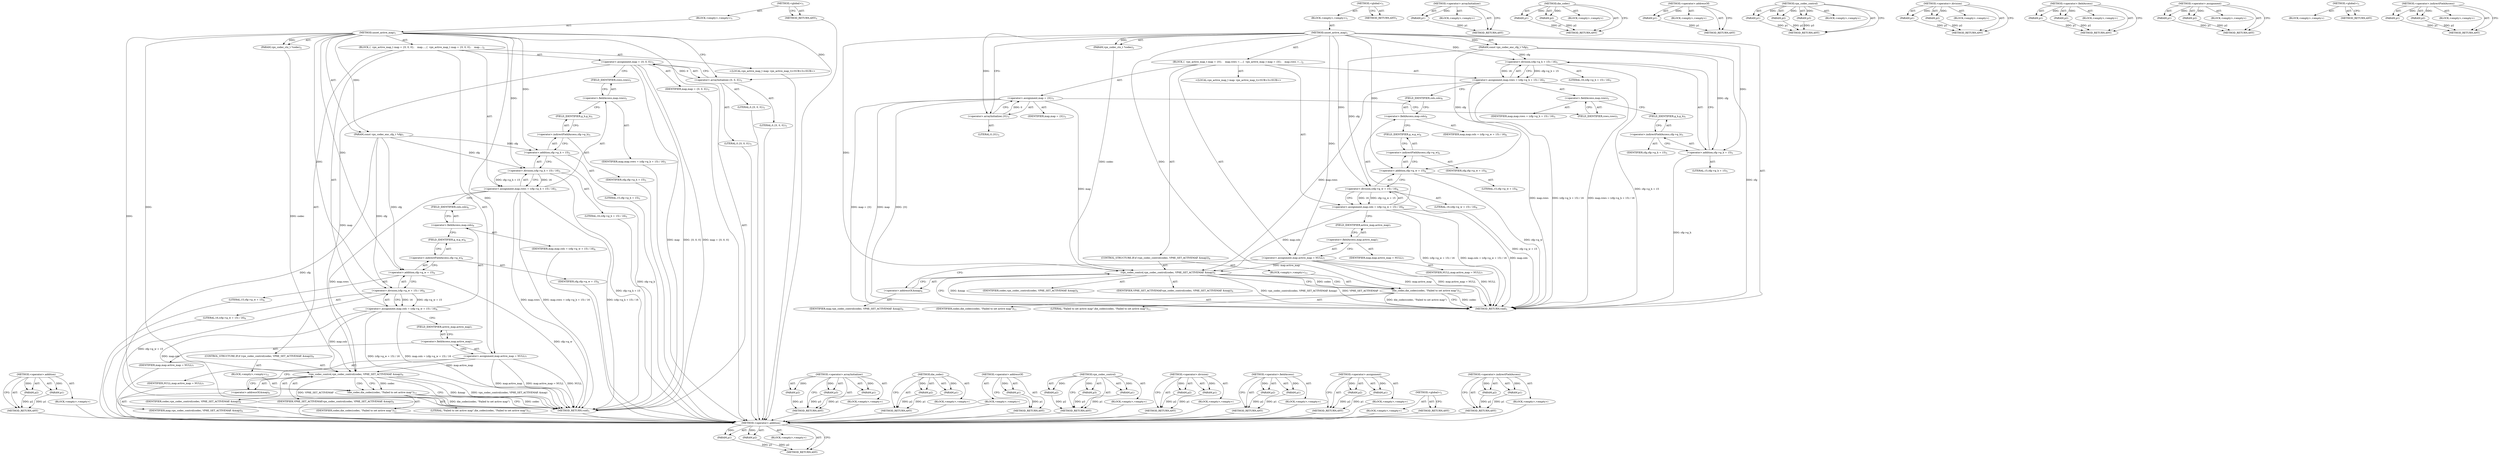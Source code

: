 digraph "&lt;operator&gt;.indirectFieldAccess" {
vulnerable_98 [label=<(METHOD,&lt;operator&gt;.addition)>];
vulnerable_99 [label=<(PARAM,p1)>];
vulnerable_100 [label=<(PARAM,p2)>];
vulnerable_101 [label=<(BLOCK,&lt;empty&gt;,&lt;empty&gt;)>];
vulnerable_102 [label=<(METHOD_RETURN,ANY)>];
vulnerable_6 [label=<(METHOD,&lt;global&gt;)<SUB>1</SUB>>];
vulnerable_7 [label=<(BLOCK,&lt;empty&gt;,&lt;empty&gt;)<SUB>1</SUB>>];
vulnerable_8 [label=<(METHOD,unset_active_map)<SUB>1</SUB>>];
vulnerable_9 [label=<(PARAM,const vpx_codec_enc_cfg_t *cfg)<SUB>1</SUB>>];
vulnerable_10 [label=<(PARAM,vpx_codec_ctx_t *codec)<SUB>2</SUB>>];
vulnerable_11 [label=<(BLOCK,{
  vpx_active_map_t map = {0};
 
   map.rows =...,{
  vpx_active_map_t map = {0};
 
   map.rows =...)<SUB>2</SUB>>];
vulnerable_12 [label="<(LOCAL,vpx_active_map_t map: vpx_active_map_t)<SUB>3</SUB>>"];
vulnerable_13 [label=<(&lt;operator&gt;.assignment,map = {0})<SUB>3</SUB>>];
vulnerable_14 [label=<(IDENTIFIER,map,map = {0})<SUB>3</SUB>>];
vulnerable_15 [label=<(&lt;operator&gt;.arrayInitializer,{0})<SUB>3</SUB>>];
vulnerable_16 [label=<(LITERAL,0,{0})<SUB>3</SUB>>];
vulnerable_17 [label=<(&lt;operator&gt;.assignment,map.rows = (cfg-&gt;g_h + 15) / 16)<SUB>5</SUB>>];
vulnerable_18 [label=<(&lt;operator&gt;.fieldAccess,map.rows)<SUB>5</SUB>>];
vulnerable_19 [label=<(IDENTIFIER,map,map.rows = (cfg-&gt;g_h + 15) / 16)<SUB>5</SUB>>];
vulnerable_20 [label=<(FIELD_IDENTIFIER,rows,rows)<SUB>5</SUB>>];
vulnerable_21 [label=<(&lt;operator&gt;.division,(cfg-&gt;g_h + 15) / 16)<SUB>5</SUB>>];
vulnerable_22 [label=<(&lt;operator&gt;.addition,cfg-&gt;g_h + 15)<SUB>5</SUB>>];
vulnerable_23 [label=<(&lt;operator&gt;.indirectFieldAccess,cfg-&gt;g_h)<SUB>5</SUB>>];
vulnerable_24 [label=<(IDENTIFIER,cfg,cfg-&gt;g_h + 15)<SUB>5</SUB>>];
vulnerable_25 [label=<(FIELD_IDENTIFIER,g_h,g_h)<SUB>5</SUB>>];
vulnerable_26 [label=<(LITERAL,15,cfg-&gt;g_h + 15)<SUB>5</SUB>>];
vulnerable_27 [label=<(LITERAL,16,(cfg-&gt;g_h + 15) / 16)<SUB>5</SUB>>];
vulnerable_28 [label=<(&lt;operator&gt;.assignment,map.cols = (cfg-&gt;g_w + 15) / 16)<SUB>6</SUB>>];
vulnerable_29 [label=<(&lt;operator&gt;.fieldAccess,map.cols)<SUB>6</SUB>>];
vulnerable_30 [label=<(IDENTIFIER,map,map.cols = (cfg-&gt;g_w + 15) / 16)<SUB>6</SUB>>];
vulnerable_31 [label=<(FIELD_IDENTIFIER,cols,cols)<SUB>6</SUB>>];
vulnerable_32 [label=<(&lt;operator&gt;.division,(cfg-&gt;g_w + 15) / 16)<SUB>6</SUB>>];
vulnerable_33 [label=<(&lt;operator&gt;.addition,cfg-&gt;g_w + 15)<SUB>6</SUB>>];
vulnerable_34 [label=<(&lt;operator&gt;.indirectFieldAccess,cfg-&gt;g_w)<SUB>6</SUB>>];
vulnerable_35 [label=<(IDENTIFIER,cfg,cfg-&gt;g_w + 15)<SUB>6</SUB>>];
vulnerable_36 [label=<(FIELD_IDENTIFIER,g_w,g_w)<SUB>6</SUB>>];
vulnerable_37 [label=<(LITERAL,15,cfg-&gt;g_w + 15)<SUB>6</SUB>>];
vulnerable_38 [label=<(LITERAL,16,(cfg-&gt;g_w + 15) / 16)<SUB>6</SUB>>];
vulnerable_39 [label=<(&lt;operator&gt;.assignment,map.active_map = NULL)<SUB>7</SUB>>];
vulnerable_40 [label=<(&lt;operator&gt;.fieldAccess,map.active_map)<SUB>7</SUB>>];
vulnerable_41 [label=<(IDENTIFIER,map,map.active_map = NULL)<SUB>7</SUB>>];
vulnerable_42 [label=<(FIELD_IDENTIFIER,active_map,active_map)<SUB>7</SUB>>];
vulnerable_43 [label=<(IDENTIFIER,NULL,map.active_map = NULL)<SUB>7</SUB>>];
vulnerable_44 [label=<(CONTROL_STRUCTURE,IF,if (vpx_codec_control(codec, VP8E_SET_ACTIVEMAP, &amp;map)))<SUB>9</SUB>>];
vulnerable_45 [label=<(vpx_codec_control,vpx_codec_control(codec, VP8E_SET_ACTIVEMAP, &amp;map))<SUB>9</SUB>>];
vulnerable_46 [label=<(IDENTIFIER,codec,vpx_codec_control(codec, VP8E_SET_ACTIVEMAP, &amp;map))<SUB>9</SUB>>];
vulnerable_47 [label=<(IDENTIFIER,VP8E_SET_ACTIVEMAP,vpx_codec_control(codec, VP8E_SET_ACTIVEMAP, &amp;map))<SUB>9</SUB>>];
vulnerable_48 [label=<(&lt;operator&gt;.addressOf,&amp;map)<SUB>9</SUB>>];
vulnerable_49 [label=<(IDENTIFIER,map,vpx_codec_control(codec, VP8E_SET_ACTIVEMAP, &amp;map))<SUB>9</SUB>>];
vulnerable_50 [label=<(BLOCK,&lt;empty&gt;,&lt;empty&gt;)<SUB>11</SUB>>];
vulnerable_51 [label=<(die_codec,die_codec(codec, &quot;Failed to set active map&quot;))<SUB>11</SUB>>];
vulnerable_52 [label=<(IDENTIFIER,codec,die_codec(codec, &quot;Failed to set active map&quot;))<SUB>11</SUB>>];
vulnerable_53 [label=<(LITERAL,&quot;Failed to set active map&quot;,die_codec(codec, &quot;Failed to set active map&quot;))<SUB>11</SUB>>];
vulnerable_54 [label=<(METHOD_RETURN,void)<SUB>1</SUB>>];
vulnerable_56 [label=<(METHOD_RETURN,ANY)<SUB>1</SUB>>];
vulnerable_84 [label=<(METHOD,&lt;operator&gt;.arrayInitializer)>];
vulnerable_85 [label=<(PARAM,p1)>];
vulnerable_86 [label=<(BLOCK,&lt;empty&gt;,&lt;empty&gt;)>];
vulnerable_87 [label=<(METHOD_RETURN,ANY)>];
vulnerable_118 [label=<(METHOD,die_codec)>];
vulnerable_119 [label=<(PARAM,p1)>];
vulnerable_120 [label=<(PARAM,p2)>];
vulnerable_121 [label=<(BLOCK,&lt;empty&gt;,&lt;empty&gt;)>];
vulnerable_122 [label=<(METHOD_RETURN,ANY)>];
vulnerable_114 [label=<(METHOD,&lt;operator&gt;.addressOf)>];
vulnerable_115 [label=<(PARAM,p1)>];
vulnerable_116 [label=<(BLOCK,&lt;empty&gt;,&lt;empty&gt;)>];
vulnerable_117 [label=<(METHOD_RETURN,ANY)>];
vulnerable_108 [label=<(METHOD,vpx_codec_control)>];
vulnerable_109 [label=<(PARAM,p1)>];
vulnerable_110 [label=<(PARAM,p2)>];
vulnerable_111 [label=<(PARAM,p3)>];
vulnerable_112 [label=<(BLOCK,&lt;empty&gt;,&lt;empty&gt;)>];
vulnerable_113 [label=<(METHOD_RETURN,ANY)>];
vulnerable_93 [label=<(METHOD,&lt;operator&gt;.division)>];
vulnerable_94 [label=<(PARAM,p1)>];
vulnerable_95 [label=<(PARAM,p2)>];
vulnerable_96 [label=<(BLOCK,&lt;empty&gt;,&lt;empty&gt;)>];
vulnerable_97 [label=<(METHOD_RETURN,ANY)>];
vulnerable_88 [label=<(METHOD,&lt;operator&gt;.fieldAccess)>];
vulnerable_89 [label=<(PARAM,p1)>];
vulnerable_90 [label=<(PARAM,p2)>];
vulnerable_91 [label=<(BLOCK,&lt;empty&gt;,&lt;empty&gt;)>];
vulnerable_92 [label=<(METHOD_RETURN,ANY)>];
vulnerable_79 [label=<(METHOD,&lt;operator&gt;.assignment)>];
vulnerable_80 [label=<(PARAM,p1)>];
vulnerable_81 [label=<(PARAM,p2)>];
vulnerable_82 [label=<(BLOCK,&lt;empty&gt;,&lt;empty&gt;)>];
vulnerable_83 [label=<(METHOD_RETURN,ANY)>];
vulnerable_73 [label=<(METHOD,&lt;global&gt;)<SUB>1</SUB>>];
vulnerable_74 [label=<(BLOCK,&lt;empty&gt;,&lt;empty&gt;)>];
vulnerable_75 [label=<(METHOD_RETURN,ANY)>];
vulnerable_103 [label=<(METHOD,&lt;operator&gt;.indirectFieldAccess)>];
vulnerable_104 [label=<(PARAM,p1)>];
vulnerable_105 [label=<(PARAM,p2)>];
vulnerable_106 [label=<(BLOCK,&lt;empty&gt;,&lt;empty&gt;)>];
vulnerable_107 [label=<(METHOD_RETURN,ANY)>];
fixed_102 [label=<(METHOD,&lt;operator&gt;.addition)>];
fixed_103 [label=<(PARAM,p1)>];
fixed_104 [label=<(PARAM,p2)>];
fixed_105 [label=<(BLOCK,&lt;empty&gt;,&lt;empty&gt;)>];
fixed_106 [label=<(METHOD_RETURN,ANY)>];
fixed_6 [label=<(METHOD,&lt;global&gt;)<SUB>1</SUB>>];
fixed_7 [label=<(BLOCK,&lt;empty&gt;,&lt;empty&gt;)<SUB>1</SUB>>];
fixed_8 [label=<(METHOD,unset_active_map)<SUB>1</SUB>>];
fixed_9 [label=<(PARAM,const vpx_codec_enc_cfg_t *cfg)<SUB>1</SUB>>];
fixed_10 [label=<(PARAM,vpx_codec_ctx_t *codec)<SUB>2</SUB>>];
fixed_11 [label=<(BLOCK,{
  vpx_active_map_t map = {0, 0, 0};
 
   map....,{
  vpx_active_map_t map = {0, 0, 0};
 
   map....)<SUB>2</SUB>>];
fixed_12 [label="<(LOCAL,vpx_active_map_t map: vpx_active_map_t)<SUB>3</SUB>>"];
fixed_13 [label=<(&lt;operator&gt;.assignment,map = {0, 0, 0})<SUB>3</SUB>>];
fixed_14 [label=<(IDENTIFIER,map,map = {0, 0, 0})<SUB>3</SUB>>];
fixed_15 [label=<(&lt;operator&gt;.arrayInitializer,{0, 0, 0})<SUB>3</SUB>>];
fixed_16 [label=<(LITERAL,0,{0, 0, 0})<SUB>3</SUB>>];
fixed_17 [label=<(LITERAL,0,{0, 0, 0})<SUB>3</SUB>>];
fixed_18 [label=<(LITERAL,0,{0, 0, 0})<SUB>3</SUB>>];
fixed_19 [label=<(&lt;operator&gt;.assignment,map.rows = (cfg-&gt;g_h + 15) / 16)<SUB>5</SUB>>];
fixed_20 [label=<(&lt;operator&gt;.fieldAccess,map.rows)<SUB>5</SUB>>];
fixed_21 [label=<(IDENTIFIER,map,map.rows = (cfg-&gt;g_h + 15) / 16)<SUB>5</SUB>>];
fixed_22 [label=<(FIELD_IDENTIFIER,rows,rows)<SUB>5</SUB>>];
fixed_23 [label=<(&lt;operator&gt;.division,(cfg-&gt;g_h + 15) / 16)<SUB>5</SUB>>];
fixed_24 [label=<(&lt;operator&gt;.addition,cfg-&gt;g_h + 15)<SUB>5</SUB>>];
fixed_25 [label=<(&lt;operator&gt;.indirectFieldAccess,cfg-&gt;g_h)<SUB>5</SUB>>];
fixed_26 [label=<(IDENTIFIER,cfg,cfg-&gt;g_h + 15)<SUB>5</SUB>>];
fixed_27 [label=<(FIELD_IDENTIFIER,g_h,g_h)<SUB>5</SUB>>];
fixed_28 [label=<(LITERAL,15,cfg-&gt;g_h + 15)<SUB>5</SUB>>];
fixed_29 [label=<(LITERAL,16,(cfg-&gt;g_h + 15) / 16)<SUB>5</SUB>>];
fixed_30 [label=<(&lt;operator&gt;.assignment,map.cols = (cfg-&gt;g_w + 15) / 16)<SUB>6</SUB>>];
fixed_31 [label=<(&lt;operator&gt;.fieldAccess,map.cols)<SUB>6</SUB>>];
fixed_32 [label=<(IDENTIFIER,map,map.cols = (cfg-&gt;g_w + 15) / 16)<SUB>6</SUB>>];
fixed_33 [label=<(FIELD_IDENTIFIER,cols,cols)<SUB>6</SUB>>];
fixed_34 [label=<(&lt;operator&gt;.division,(cfg-&gt;g_w + 15) / 16)<SUB>6</SUB>>];
fixed_35 [label=<(&lt;operator&gt;.addition,cfg-&gt;g_w + 15)<SUB>6</SUB>>];
fixed_36 [label=<(&lt;operator&gt;.indirectFieldAccess,cfg-&gt;g_w)<SUB>6</SUB>>];
fixed_37 [label=<(IDENTIFIER,cfg,cfg-&gt;g_w + 15)<SUB>6</SUB>>];
fixed_38 [label=<(FIELD_IDENTIFIER,g_w,g_w)<SUB>6</SUB>>];
fixed_39 [label=<(LITERAL,15,cfg-&gt;g_w + 15)<SUB>6</SUB>>];
fixed_40 [label=<(LITERAL,16,(cfg-&gt;g_w + 15) / 16)<SUB>6</SUB>>];
fixed_41 [label=<(&lt;operator&gt;.assignment,map.active_map = NULL)<SUB>7</SUB>>];
fixed_42 [label=<(&lt;operator&gt;.fieldAccess,map.active_map)<SUB>7</SUB>>];
fixed_43 [label=<(IDENTIFIER,map,map.active_map = NULL)<SUB>7</SUB>>];
fixed_44 [label=<(FIELD_IDENTIFIER,active_map,active_map)<SUB>7</SUB>>];
fixed_45 [label=<(IDENTIFIER,NULL,map.active_map = NULL)<SUB>7</SUB>>];
fixed_46 [label=<(CONTROL_STRUCTURE,IF,if (vpx_codec_control(codec, VP8E_SET_ACTIVEMAP, &amp;map)))<SUB>9</SUB>>];
fixed_47 [label=<(vpx_codec_control,vpx_codec_control(codec, VP8E_SET_ACTIVEMAP, &amp;map))<SUB>9</SUB>>];
fixed_48 [label=<(IDENTIFIER,codec,vpx_codec_control(codec, VP8E_SET_ACTIVEMAP, &amp;map))<SUB>9</SUB>>];
fixed_49 [label=<(IDENTIFIER,VP8E_SET_ACTIVEMAP,vpx_codec_control(codec, VP8E_SET_ACTIVEMAP, &amp;map))<SUB>9</SUB>>];
fixed_50 [label=<(&lt;operator&gt;.addressOf,&amp;map)<SUB>9</SUB>>];
fixed_51 [label=<(IDENTIFIER,map,vpx_codec_control(codec, VP8E_SET_ACTIVEMAP, &amp;map))<SUB>9</SUB>>];
fixed_52 [label=<(BLOCK,&lt;empty&gt;,&lt;empty&gt;)<SUB>11</SUB>>];
fixed_53 [label=<(die_codec,die_codec(codec, &quot;Failed to set active map&quot;))<SUB>11</SUB>>];
fixed_54 [label=<(IDENTIFIER,codec,die_codec(codec, &quot;Failed to set active map&quot;))<SUB>11</SUB>>];
fixed_55 [label=<(LITERAL,&quot;Failed to set active map&quot;,die_codec(codec, &quot;Failed to set active map&quot;))<SUB>11</SUB>>];
fixed_56 [label=<(METHOD_RETURN,void)<SUB>1</SUB>>];
fixed_58 [label=<(METHOD_RETURN,ANY)<SUB>1</SUB>>];
fixed_86 [label=<(METHOD,&lt;operator&gt;.arrayInitializer)>];
fixed_87 [label=<(PARAM,p1)>];
fixed_88 [label=<(PARAM,p2)>];
fixed_89 [label=<(PARAM,p3)>];
fixed_90 [label=<(BLOCK,&lt;empty&gt;,&lt;empty&gt;)>];
fixed_91 [label=<(METHOD_RETURN,ANY)>];
fixed_122 [label=<(METHOD,die_codec)>];
fixed_123 [label=<(PARAM,p1)>];
fixed_124 [label=<(PARAM,p2)>];
fixed_125 [label=<(BLOCK,&lt;empty&gt;,&lt;empty&gt;)>];
fixed_126 [label=<(METHOD_RETURN,ANY)>];
fixed_118 [label=<(METHOD,&lt;operator&gt;.addressOf)>];
fixed_119 [label=<(PARAM,p1)>];
fixed_120 [label=<(BLOCK,&lt;empty&gt;,&lt;empty&gt;)>];
fixed_121 [label=<(METHOD_RETURN,ANY)>];
fixed_112 [label=<(METHOD,vpx_codec_control)>];
fixed_113 [label=<(PARAM,p1)>];
fixed_114 [label=<(PARAM,p2)>];
fixed_115 [label=<(PARAM,p3)>];
fixed_116 [label=<(BLOCK,&lt;empty&gt;,&lt;empty&gt;)>];
fixed_117 [label=<(METHOD_RETURN,ANY)>];
fixed_97 [label=<(METHOD,&lt;operator&gt;.division)>];
fixed_98 [label=<(PARAM,p1)>];
fixed_99 [label=<(PARAM,p2)>];
fixed_100 [label=<(BLOCK,&lt;empty&gt;,&lt;empty&gt;)>];
fixed_101 [label=<(METHOD_RETURN,ANY)>];
fixed_92 [label=<(METHOD,&lt;operator&gt;.fieldAccess)>];
fixed_93 [label=<(PARAM,p1)>];
fixed_94 [label=<(PARAM,p2)>];
fixed_95 [label=<(BLOCK,&lt;empty&gt;,&lt;empty&gt;)>];
fixed_96 [label=<(METHOD_RETURN,ANY)>];
fixed_81 [label=<(METHOD,&lt;operator&gt;.assignment)>];
fixed_82 [label=<(PARAM,p1)>];
fixed_83 [label=<(PARAM,p2)>];
fixed_84 [label=<(BLOCK,&lt;empty&gt;,&lt;empty&gt;)>];
fixed_85 [label=<(METHOD_RETURN,ANY)>];
fixed_75 [label=<(METHOD,&lt;global&gt;)<SUB>1</SUB>>];
fixed_76 [label=<(BLOCK,&lt;empty&gt;,&lt;empty&gt;)>];
fixed_77 [label=<(METHOD_RETURN,ANY)>];
fixed_107 [label=<(METHOD,&lt;operator&gt;.indirectFieldAccess)>];
fixed_108 [label=<(PARAM,p1)>];
fixed_109 [label=<(PARAM,p2)>];
fixed_110 [label=<(BLOCK,&lt;empty&gt;,&lt;empty&gt;)>];
fixed_111 [label=<(METHOD_RETURN,ANY)>];
vulnerable_98 -> vulnerable_99  [key=0, label="AST: "];
vulnerable_98 -> vulnerable_99  [key=1, label="DDG: "];
vulnerable_98 -> vulnerable_101  [key=0, label="AST: "];
vulnerable_98 -> vulnerable_100  [key=0, label="AST: "];
vulnerable_98 -> vulnerable_100  [key=1, label="DDG: "];
vulnerable_98 -> vulnerable_102  [key=0, label="AST: "];
vulnerable_98 -> vulnerable_102  [key=1, label="CFG: "];
vulnerable_99 -> vulnerable_102  [key=0, label="DDG: p1"];
vulnerable_100 -> vulnerable_102  [key=0, label="DDG: p2"];
vulnerable_6 -> vulnerable_7  [key=0, label="AST: "];
vulnerable_6 -> vulnerable_56  [key=0, label="AST: "];
vulnerable_6 -> vulnerable_56  [key=1, label="CFG: "];
vulnerable_7 -> vulnerable_8  [key=0, label="AST: "];
vulnerable_8 -> vulnerable_9  [key=0, label="AST: "];
vulnerable_8 -> vulnerable_9  [key=1, label="DDG: "];
vulnerable_8 -> vulnerable_10  [key=0, label="AST: "];
vulnerable_8 -> vulnerable_10  [key=1, label="DDG: "];
vulnerable_8 -> vulnerable_11  [key=0, label="AST: "];
vulnerable_8 -> vulnerable_54  [key=0, label="AST: "];
vulnerable_8 -> vulnerable_15  [key=0, label="CFG: "];
vulnerable_8 -> vulnerable_15  [key=1, label="DDG: "];
vulnerable_8 -> vulnerable_39  [key=0, label="DDG: "];
vulnerable_8 -> vulnerable_21  [key=0, label="DDG: "];
vulnerable_8 -> vulnerable_32  [key=0, label="DDG: "];
vulnerable_8 -> vulnerable_45  [key=0, label="DDG: "];
vulnerable_8 -> vulnerable_22  [key=0, label="DDG: "];
vulnerable_8 -> vulnerable_33  [key=0, label="DDG: "];
vulnerable_8 -> vulnerable_51  [key=0, label="DDG: "];
vulnerable_9 -> vulnerable_54  [key=0, label="DDG: cfg"];
vulnerable_9 -> vulnerable_21  [key=0, label="DDG: cfg"];
vulnerable_9 -> vulnerable_32  [key=0, label="DDG: cfg"];
vulnerable_9 -> vulnerable_22  [key=0, label="DDG: cfg"];
vulnerable_9 -> vulnerable_33  [key=0, label="DDG: cfg"];
vulnerable_10 -> vulnerable_45  [key=0, label="DDG: codec"];
vulnerable_11 -> vulnerable_12  [key=0, label="AST: "];
vulnerable_11 -> vulnerable_13  [key=0, label="AST: "];
vulnerable_11 -> vulnerable_17  [key=0, label="AST: "];
vulnerable_11 -> vulnerable_28  [key=0, label="AST: "];
vulnerable_11 -> vulnerable_39  [key=0, label="AST: "];
vulnerable_11 -> vulnerable_44  [key=0, label="AST: "];
vulnerable_13 -> vulnerable_14  [key=0, label="AST: "];
vulnerable_13 -> vulnerable_15  [key=0, label="AST: "];
vulnerable_13 -> vulnerable_20  [key=0, label="CFG: "];
vulnerable_13 -> vulnerable_54  [key=0, label="DDG: map"];
vulnerable_13 -> vulnerable_54  [key=1, label="DDG: {0}"];
vulnerable_13 -> vulnerable_54  [key=2, label="DDG: map = {0}"];
vulnerable_13 -> vulnerable_45  [key=0, label="DDG: map"];
vulnerable_15 -> vulnerable_16  [key=0, label="AST: "];
vulnerable_15 -> vulnerable_13  [key=0, label="CFG: "];
vulnerable_15 -> vulnerable_13  [key=1, label="DDG: 0"];
vulnerable_17 -> vulnerable_18  [key=0, label="AST: "];
vulnerable_17 -> vulnerable_21  [key=0, label="AST: "];
vulnerable_17 -> vulnerable_31  [key=0, label="CFG: "];
vulnerable_17 -> vulnerable_54  [key=0, label="DDG: map.rows"];
vulnerable_17 -> vulnerable_54  [key=1, label="DDG: (cfg-&gt;g_h + 15) / 16"];
vulnerable_17 -> vulnerable_54  [key=2, label="DDG: map.rows = (cfg-&gt;g_h + 15) / 16"];
vulnerable_17 -> vulnerable_45  [key=0, label="DDG: map.rows"];
vulnerable_18 -> vulnerable_19  [key=0, label="AST: "];
vulnerable_18 -> vulnerable_20  [key=0, label="AST: "];
vulnerable_18 -> vulnerable_25  [key=0, label="CFG: "];
vulnerable_20 -> vulnerable_18  [key=0, label="CFG: "];
vulnerable_21 -> vulnerable_22  [key=0, label="AST: "];
vulnerable_21 -> vulnerable_27  [key=0, label="AST: "];
vulnerable_21 -> vulnerable_17  [key=0, label="CFG: "];
vulnerable_21 -> vulnerable_17  [key=1, label="DDG: cfg-&gt;g_h + 15"];
vulnerable_21 -> vulnerable_17  [key=2, label="DDG: 16"];
vulnerable_21 -> vulnerable_54  [key=0, label="DDG: cfg-&gt;g_h + 15"];
vulnerable_22 -> vulnerable_23  [key=0, label="AST: "];
vulnerable_22 -> vulnerable_26  [key=0, label="AST: "];
vulnerable_22 -> vulnerable_21  [key=0, label="CFG: "];
vulnerable_22 -> vulnerable_54  [key=0, label="DDG: cfg-&gt;g_h"];
vulnerable_23 -> vulnerable_24  [key=0, label="AST: "];
vulnerable_23 -> vulnerable_25  [key=0, label="AST: "];
vulnerable_23 -> vulnerable_22  [key=0, label="CFG: "];
vulnerable_25 -> vulnerable_23  [key=0, label="CFG: "];
vulnerable_28 -> vulnerable_29  [key=0, label="AST: "];
vulnerable_28 -> vulnerable_32  [key=0, label="AST: "];
vulnerable_28 -> vulnerable_42  [key=0, label="CFG: "];
vulnerable_28 -> vulnerable_54  [key=0, label="DDG: map.cols"];
vulnerable_28 -> vulnerable_54  [key=1, label="DDG: (cfg-&gt;g_w + 15) / 16"];
vulnerable_28 -> vulnerable_54  [key=2, label="DDG: map.cols = (cfg-&gt;g_w + 15) / 16"];
vulnerable_28 -> vulnerable_45  [key=0, label="DDG: map.cols"];
vulnerable_29 -> vulnerable_30  [key=0, label="AST: "];
vulnerable_29 -> vulnerable_31  [key=0, label="AST: "];
vulnerable_29 -> vulnerable_36  [key=0, label="CFG: "];
vulnerable_31 -> vulnerable_29  [key=0, label="CFG: "];
vulnerable_32 -> vulnerable_33  [key=0, label="AST: "];
vulnerable_32 -> vulnerable_38  [key=0, label="AST: "];
vulnerable_32 -> vulnerable_28  [key=0, label="CFG: "];
vulnerable_32 -> vulnerable_28  [key=1, label="DDG: cfg-&gt;g_w + 15"];
vulnerable_32 -> vulnerable_28  [key=2, label="DDG: 16"];
vulnerable_32 -> vulnerable_54  [key=0, label="DDG: cfg-&gt;g_w + 15"];
vulnerable_33 -> vulnerable_34  [key=0, label="AST: "];
vulnerable_33 -> vulnerable_37  [key=0, label="AST: "];
vulnerable_33 -> vulnerable_32  [key=0, label="CFG: "];
vulnerable_33 -> vulnerable_54  [key=0, label="DDG: cfg-&gt;g_w"];
vulnerable_34 -> vulnerable_35  [key=0, label="AST: "];
vulnerable_34 -> vulnerable_36  [key=0, label="AST: "];
vulnerable_34 -> vulnerable_33  [key=0, label="CFG: "];
vulnerable_36 -> vulnerable_34  [key=0, label="CFG: "];
vulnerable_39 -> vulnerable_40  [key=0, label="AST: "];
vulnerable_39 -> vulnerable_43  [key=0, label="AST: "];
vulnerable_39 -> vulnerable_48  [key=0, label="CFG: "];
vulnerable_39 -> vulnerable_54  [key=0, label="DDG: map.active_map"];
vulnerable_39 -> vulnerable_54  [key=1, label="DDG: map.active_map = NULL"];
vulnerable_39 -> vulnerable_54  [key=2, label="DDG: NULL"];
vulnerable_39 -> vulnerable_45  [key=0, label="DDG: map.active_map"];
vulnerable_40 -> vulnerable_41  [key=0, label="AST: "];
vulnerable_40 -> vulnerable_42  [key=0, label="AST: "];
vulnerable_40 -> vulnerable_39  [key=0, label="CFG: "];
vulnerable_42 -> vulnerable_40  [key=0, label="CFG: "];
vulnerable_44 -> vulnerable_45  [key=0, label="AST: "];
vulnerable_44 -> vulnerable_50  [key=0, label="AST: "];
vulnerable_45 -> vulnerable_46  [key=0, label="AST: "];
vulnerable_45 -> vulnerable_47  [key=0, label="AST: "];
vulnerable_45 -> vulnerable_48  [key=0, label="AST: "];
vulnerable_45 -> vulnerable_54  [key=0, label="CFG: "];
vulnerable_45 -> vulnerable_54  [key=1, label="DDG: &amp;map"];
vulnerable_45 -> vulnerable_54  [key=2, label="DDG: vpx_codec_control(codec, VP8E_SET_ACTIVEMAP, &amp;map)"];
vulnerable_45 -> vulnerable_54  [key=3, label="DDG: VP8E_SET_ACTIVEMAP"];
vulnerable_45 -> vulnerable_51  [key=0, label="CFG: "];
vulnerable_45 -> vulnerable_51  [key=1, label="DDG: codec"];
vulnerable_45 -> vulnerable_51  [key=2, label="CDG: "];
vulnerable_48 -> vulnerable_49  [key=0, label="AST: "];
vulnerable_48 -> vulnerable_45  [key=0, label="CFG: "];
vulnerable_50 -> vulnerable_51  [key=0, label="AST: "];
vulnerable_51 -> vulnerable_52  [key=0, label="AST: "];
vulnerable_51 -> vulnerable_53  [key=0, label="AST: "];
vulnerable_51 -> vulnerable_54  [key=0, label="CFG: "];
vulnerable_51 -> vulnerable_54  [key=1, label="DDG: codec"];
vulnerable_51 -> vulnerable_54  [key=2, label="DDG: die_codec(codec, &quot;Failed to set active map&quot;)"];
vulnerable_84 -> vulnerable_85  [key=0, label="AST: "];
vulnerable_84 -> vulnerable_85  [key=1, label="DDG: "];
vulnerable_84 -> vulnerable_86  [key=0, label="AST: "];
vulnerable_84 -> vulnerable_87  [key=0, label="AST: "];
vulnerable_84 -> vulnerable_87  [key=1, label="CFG: "];
vulnerable_85 -> vulnerable_87  [key=0, label="DDG: p1"];
vulnerable_118 -> vulnerable_119  [key=0, label="AST: "];
vulnerable_118 -> vulnerable_119  [key=1, label="DDG: "];
vulnerable_118 -> vulnerable_121  [key=0, label="AST: "];
vulnerable_118 -> vulnerable_120  [key=0, label="AST: "];
vulnerable_118 -> vulnerable_120  [key=1, label="DDG: "];
vulnerable_118 -> vulnerable_122  [key=0, label="AST: "];
vulnerable_118 -> vulnerable_122  [key=1, label="CFG: "];
vulnerable_119 -> vulnerable_122  [key=0, label="DDG: p1"];
vulnerable_120 -> vulnerable_122  [key=0, label="DDG: p2"];
vulnerable_114 -> vulnerable_115  [key=0, label="AST: "];
vulnerable_114 -> vulnerable_115  [key=1, label="DDG: "];
vulnerable_114 -> vulnerable_116  [key=0, label="AST: "];
vulnerable_114 -> vulnerable_117  [key=0, label="AST: "];
vulnerable_114 -> vulnerable_117  [key=1, label="CFG: "];
vulnerable_115 -> vulnerable_117  [key=0, label="DDG: p1"];
vulnerable_108 -> vulnerable_109  [key=0, label="AST: "];
vulnerable_108 -> vulnerable_109  [key=1, label="DDG: "];
vulnerable_108 -> vulnerable_112  [key=0, label="AST: "];
vulnerable_108 -> vulnerable_110  [key=0, label="AST: "];
vulnerable_108 -> vulnerable_110  [key=1, label="DDG: "];
vulnerable_108 -> vulnerable_113  [key=0, label="AST: "];
vulnerable_108 -> vulnerable_113  [key=1, label="CFG: "];
vulnerable_108 -> vulnerable_111  [key=0, label="AST: "];
vulnerable_108 -> vulnerable_111  [key=1, label="DDG: "];
vulnerable_109 -> vulnerable_113  [key=0, label="DDG: p1"];
vulnerable_110 -> vulnerable_113  [key=0, label="DDG: p2"];
vulnerable_111 -> vulnerable_113  [key=0, label="DDG: p3"];
vulnerable_93 -> vulnerable_94  [key=0, label="AST: "];
vulnerable_93 -> vulnerable_94  [key=1, label="DDG: "];
vulnerable_93 -> vulnerable_96  [key=0, label="AST: "];
vulnerable_93 -> vulnerable_95  [key=0, label="AST: "];
vulnerable_93 -> vulnerable_95  [key=1, label="DDG: "];
vulnerable_93 -> vulnerable_97  [key=0, label="AST: "];
vulnerable_93 -> vulnerable_97  [key=1, label="CFG: "];
vulnerable_94 -> vulnerable_97  [key=0, label="DDG: p1"];
vulnerable_95 -> vulnerable_97  [key=0, label="DDG: p2"];
vulnerable_88 -> vulnerable_89  [key=0, label="AST: "];
vulnerable_88 -> vulnerable_89  [key=1, label="DDG: "];
vulnerable_88 -> vulnerable_91  [key=0, label="AST: "];
vulnerable_88 -> vulnerable_90  [key=0, label="AST: "];
vulnerable_88 -> vulnerable_90  [key=1, label="DDG: "];
vulnerable_88 -> vulnerable_92  [key=0, label="AST: "];
vulnerable_88 -> vulnerable_92  [key=1, label="CFG: "];
vulnerable_89 -> vulnerable_92  [key=0, label="DDG: p1"];
vulnerable_90 -> vulnerable_92  [key=0, label="DDG: p2"];
vulnerable_79 -> vulnerable_80  [key=0, label="AST: "];
vulnerable_79 -> vulnerable_80  [key=1, label="DDG: "];
vulnerable_79 -> vulnerable_82  [key=0, label="AST: "];
vulnerable_79 -> vulnerable_81  [key=0, label="AST: "];
vulnerable_79 -> vulnerable_81  [key=1, label="DDG: "];
vulnerable_79 -> vulnerable_83  [key=0, label="AST: "];
vulnerable_79 -> vulnerable_83  [key=1, label="CFG: "];
vulnerable_80 -> vulnerable_83  [key=0, label="DDG: p1"];
vulnerable_81 -> vulnerable_83  [key=0, label="DDG: p2"];
vulnerable_73 -> vulnerable_74  [key=0, label="AST: "];
vulnerable_73 -> vulnerable_75  [key=0, label="AST: "];
vulnerable_73 -> vulnerable_75  [key=1, label="CFG: "];
vulnerable_103 -> vulnerable_104  [key=0, label="AST: "];
vulnerable_103 -> vulnerable_104  [key=1, label="DDG: "];
vulnerable_103 -> vulnerable_106  [key=0, label="AST: "];
vulnerable_103 -> vulnerable_105  [key=0, label="AST: "];
vulnerable_103 -> vulnerable_105  [key=1, label="DDG: "];
vulnerable_103 -> vulnerable_107  [key=0, label="AST: "];
vulnerable_103 -> vulnerable_107  [key=1, label="CFG: "];
vulnerable_104 -> vulnerable_107  [key=0, label="DDG: p1"];
vulnerable_105 -> vulnerable_107  [key=0, label="DDG: p2"];
fixed_102 -> fixed_103  [key=0, label="AST: "];
fixed_102 -> fixed_103  [key=1, label="DDG: "];
fixed_102 -> fixed_105  [key=0, label="AST: "];
fixed_102 -> fixed_104  [key=0, label="AST: "];
fixed_102 -> fixed_104  [key=1, label="DDG: "];
fixed_102 -> fixed_106  [key=0, label="AST: "];
fixed_102 -> fixed_106  [key=1, label="CFG: "];
fixed_103 -> fixed_106  [key=0, label="DDG: p1"];
fixed_104 -> fixed_106  [key=0, label="DDG: p2"];
fixed_105 -> vulnerable_98  [key=0];
fixed_106 -> vulnerable_98  [key=0];
fixed_6 -> fixed_7  [key=0, label="AST: "];
fixed_6 -> fixed_58  [key=0, label="AST: "];
fixed_6 -> fixed_58  [key=1, label="CFG: "];
fixed_7 -> fixed_8  [key=0, label="AST: "];
fixed_8 -> fixed_9  [key=0, label="AST: "];
fixed_8 -> fixed_9  [key=1, label="DDG: "];
fixed_8 -> fixed_10  [key=0, label="AST: "];
fixed_8 -> fixed_10  [key=1, label="DDG: "];
fixed_8 -> fixed_11  [key=0, label="AST: "];
fixed_8 -> fixed_56  [key=0, label="AST: "];
fixed_8 -> fixed_15  [key=0, label="CFG: "];
fixed_8 -> fixed_15  [key=1, label="DDG: "];
fixed_8 -> fixed_41  [key=0, label="DDG: "];
fixed_8 -> fixed_23  [key=0, label="DDG: "];
fixed_8 -> fixed_34  [key=0, label="DDG: "];
fixed_8 -> fixed_47  [key=0, label="DDG: "];
fixed_8 -> fixed_24  [key=0, label="DDG: "];
fixed_8 -> fixed_35  [key=0, label="DDG: "];
fixed_8 -> fixed_53  [key=0, label="DDG: "];
fixed_9 -> fixed_56  [key=0, label="DDG: cfg"];
fixed_9 -> fixed_23  [key=0, label="DDG: cfg"];
fixed_9 -> fixed_34  [key=0, label="DDG: cfg"];
fixed_9 -> fixed_24  [key=0, label="DDG: cfg"];
fixed_9 -> fixed_35  [key=0, label="DDG: cfg"];
fixed_10 -> fixed_47  [key=0, label="DDG: codec"];
fixed_11 -> fixed_12  [key=0, label="AST: "];
fixed_11 -> fixed_13  [key=0, label="AST: "];
fixed_11 -> fixed_19  [key=0, label="AST: "];
fixed_11 -> fixed_30  [key=0, label="AST: "];
fixed_11 -> fixed_41  [key=0, label="AST: "];
fixed_11 -> fixed_46  [key=0, label="AST: "];
fixed_12 -> vulnerable_98  [key=0];
fixed_13 -> fixed_14  [key=0, label="AST: "];
fixed_13 -> fixed_15  [key=0, label="AST: "];
fixed_13 -> fixed_22  [key=0, label="CFG: "];
fixed_13 -> fixed_56  [key=0, label="DDG: map"];
fixed_13 -> fixed_56  [key=1, label="DDG: {0, 0, 0}"];
fixed_13 -> fixed_56  [key=2, label="DDG: map = {0, 0, 0}"];
fixed_13 -> fixed_47  [key=0, label="DDG: map"];
fixed_14 -> vulnerable_98  [key=0];
fixed_15 -> fixed_16  [key=0, label="AST: "];
fixed_15 -> fixed_17  [key=0, label="AST: "];
fixed_15 -> fixed_18  [key=0, label="AST: "];
fixed_15 -> fixed_13  [key=0, label="CFG: "];
fixed_15 -> fixed_13  [key=1, label="DDG: 0"];
fixed_16 -> vulnerable_98  [key=0];
fixed_17 -> vulnerable_98  [key=0];
fixed_18 -> vulnerable_98  [key=0];
fixed_19 -> fixed_20  [key=0, label="AST: "];
fixed_19 -> fixed_23  [key=0, label="AST: "];
fixed_19 -> fixed_33  [key=0, label="CFG: "];
fixed_19 -> fixed_56  [key=0, label="DDG: map.rows"];
fixed_19 -> fixed_56  [key=1, label="DDG: (cfg-&gt;g_h + 15) / 16"];
fixed_19 -> fixed_56  [key=2, label="DDG: map.rows = (cfg-&gt;g_h + 15) / 16"];
fixed_19 -> fixed_47  [key=0, label="DDG: map.rows"];
fixed_20 -> fixed_21  [key=0, label="AST: "];
fixed_20 -> fixed_22  [key=0, label="AST: "];
fixed_20 -> fixed_27  [key=0, label="CFG: "];
fixed_21 -> vulnerable_98  [key=0];
fixed_22 -> fixed_20  [key=0, label="CFG: "];
fixed_23 -> fixed_24  [key=0, label="AST: "];
fixed_23 -> fixed_29  [key=0, label="AST: "];
fixed_23 -> fixed_19  [key=0, label="CFG: "];
fixed_23 -> fixed_19  [key=1, label="DDG: cfg-&gt;g_h + 15"];
fixed_23 -> fixed_19  [key=2, label="DDG: 16"];
fixed_23 -> fixed_56  [key=0, label="DDG: cfg-&gt;g_h + 15"];
fixed_24 -> fixed_25  [key=0, label="AST: "];
fixed_24 -> fixed_28  [key=0, label="AST: "];
fixed_24 -> fixed_23  [key=0, label="CFG: "];
fixed_24 -> fixed_56  [key=0, label="DDG: cfg-&gt;g_h"];
fixed_25 -> fixed_26  [key=0, label="AST: "];
fixed_25 -> fixed_27  [key=0, label="AST: "];
fixed_25 -> fixed_24  [key=0, label="CFG: "];
fixed_26 -> vulnerable_98  [key=0];
fixed_27 -> fixed_25  [key=0, label="CFG: "];
fixed_28 -> vulnerable_98  [key=0];
fixed_29 -> vulnerable_98  [key=0];
fixed_30 -> fixed_31  [key=0, label="AST: "];
fixed_30 -> fixed_34  [key=0, label="AST: "];
fixed_30 -> fixed_44  [key=0, label="CFG: "];
fixed_30 -> fixed_56  [key=0, label="DDG: map.cols"];
fixed_30 -> fixed_56  [key=1, label="DDG: (cfg-&gt;g_w + 15) / 16"];
fixed_30 -> fixed_56  [key=2, label="DDG: map.cols = (cfg-&gt;g_w + 15) / 16"];
fixed_30 -> fixed_47  [key=0, label="DDG: map.cols"];
fixed_31 -> fixed_32  [key=0, label="AST: "];
fixed_31 -> fixed_33  [key=0, label="AST: "];
fixed_31 -> fixed_38  [key=0, label="CFG: "];
fixed_32 -> vulnerable_98  [key=0];
fixed_33 -> fixed_31  [key=0, label="CFG: "];
fixed_34 -> fixed_35  [key=0, label="AST: "];
fixed_34 -> fixed_40  [key=0, label="AST: "];
fixed_34 -> fixed_30  [key=0, label="CFG: "];
fixed_34 -> fixed_30  [key=1, label="DDG: cfg-&gt;g_w + 15"];
fixed_34 -> fixed_30  [key=2, label="DDG: 16"];
fixed_34 -> fixed_56  [key=0, label="DDG: cfg-&gt;g_w + 15"];
fixed_35 -> fixed_36  [key=0, label="AST: "];
fixed_35 -> fixed_39  [key=0, label="AST: "];
fixed_35 -> fixed_34  [key=0, label="CFG: "];
fixed_35 -> fixed_56  [key=0, label="DDG: cfg-&gt;g_w"];
fixed_36 -> fixed_37  [key=0, label="AST: "];
fixed_36 -> fixed_38  [key=0, label="AST: "];
fixed_36 -> fixed_35  [key=0, label="CFG: "];
fixed_37 -> vulnerable_98  [key=0];
fixed_38 -> fixed_36  [key=0, label="CFG: "];
fixed_39 -> vulnerable_98  [key=0];
fixed_40 -> vulnerable_98  [key=0];
fixed_41 -> fixed_42  [key=0, label="AST: "];
fixed_41 -> fixed_45  [key=0, label="AST: "];
fixed_41 -> fixed_50  [key=0, label="CFG: "];
fixed_41 -> fixed_56  [key=0, label="DDG: map.active_map"];
fixed_41 -> fixed_56  [key=1, label="DDG: map.active_map = NULL"];
fixed_41 -> fixed_56  [key=2, label="DDG: NULL"];
fixed_41 -> fixed_47  [key=0, label="DDG: map.active_map"];
fixed_42 -> fixed_43  [key=0, label="AST: "];
fixed_42 -> fixed_44  [key=0, label="AST: "];
fixed_42 -> fixed_41  [key=0, label="CFG: "];
fixed_43 -> vulnerable_98  [key=0];
fixed_44 -> fixed_42  [key=0, label="CFG: "];
fixed_45 -> vulnerable_98  [key=0];
fixed_46 -> fixed_47  [key=0, label="AST: "];
fixed_46 -> fixed_52  [key=0, label="AST: "];
fixed_47 -> fixed_48  [key=0, label="AST: "];
fixed_47 -> fixed_49  [key=0, label="AST: "];
fixed_47 -> fixed_50  [key=0, label="AST: "];
fixed_47 -> fixed_56  [key=0, label="CFG: "];
fixed_47 -> fixed_56  [key=1, label="DDG: &amp;map"];
fixed_47 -> fixed_56  [key=2, label="DDG: vpx_codec_control(codec, VP8E_SET_ACTIVEMAP, &amp;map)"];
fixed_47 -> fixed_56  [key=3, label="DDG: VP8E_SET_ACTIVEMAP"];
fixed_47 -> fixed_53  [key=0, label="CFG: "];
fixed_47 -> fixed_53  [key=1, label="DDG: codec"];
fixed_47 -> fixed_53  [key=2, label="CDG: "];
fixed_48 -> vulnerable_98  [key=0];
fixed_49 -> vulnerable_98  [key=0];
fixed_50 -> fixed_51  [key=0, label="AST: "];
fixed_50 -> fixed_47  [key=0, label="CFG: "];
fixed_51 -> vulnerable_98  [key=0];
fixed_52 -> fixed_53  [key=0, label="AST: "];
fixed_53 -> fixed_54  [key=0, label="AST: "];
fixed_53 -> fixed_55  [key=0, label="AST: "];
fixed_53 -> fixed_56  [key=0, label="CFG: "];
fixed_53 -> fixed_56  [key=1, label="DDG: codec"];
fixed_53 -> fixed_56  [key=2, label="DDG: die_codec(codec, &quot;Failed to set active map&quot;)"];
fixed_54 -> vulnerable_98  [key=0];
fixed_55 -> vulnerable_98  [key=0];
fixed_56 -> vulnerable_98  [key=0];
fixed_58 -> vulnerable_98  [key=0];
fixed_86 -> fixed_87  [key=0, label="AST: "];
fixed_86 -> fixed_87  [key=1, label="DDG: "];
fixed_86 -> fixed_90  [key=0, label="AST: "];
fixed_86 -> fixed_88  [key=0, label="AST: "];
fixed_86 -> fixed_88  [key=1, label="DDG: "];
fixed_86 -> fixed_91  [key=0, label="AST: "];
fixed_86 -> fixed_91  [key=1, label="CFG: "];
fixed_86 -> fixed_89  [key=0, label="AST: "];
fixed_86 -> fixed_89  [key=1, label="DDG: "];
fixed_87 -> fixed_91  [key=0, label="DDG: p1"];
fixed_88 -> fixed_91  [key=0, label="DDG: p2"];
fixed_89 -> fixed_91  [key=0, label="DDG: p3"];
fixed_90 -> vulnerable_98  [key=0];
fixed_91 -> vulnerable_98  [key=0];
fixed_122 -> fixed_123  [key=0, label="AST: "];
fixed_122 -> fixed_123  [key=1, label="DDG: "];
fixed_122 -> fixed_125  [key=0, label="AST: "];
fixed_122 -> fixed_124  [key=0, label="AST: "];
fixed_122 -> fixed_124  [key=1, label="DDG: "];
fixed_122 -> fixed_126  [key=0, label="AST: "];
fixed_122 -> fixed_126  [key=1, label="CFG: "];
fixed_123 -> fixed_126  [key=0, label="DDG: p1"];
fixed_124 -> fixed_126  [key=0, label="DDG: p2"];
fixed_125 -> vulnerable_98  [key=0];
fixed_126 -> vulnerable_98  [key=0];
fixed_118 -> fixed_119  [key=0, label="AST: "];
fixed_118 -> fixed_119  [key=1, label="DDG: "];
fixed_118 -> fixed_120  [key=0, label="AST: "];
fixed_118 -> fixed_121  [key=0, label="AST: "];
fixed_118 -> fixed_121  [key=1, label="CFG: "];
fixed_119 -> fixed_121  [key=0, label="DDG: p1"];
fixed_120 -> vulnerable_98  [key=0];
fixed_121 -> vulnerable_98  [key=0];
fixed_112 -> fixed_113  [key=0, label="AST: "];
fixed_112 -> fixed_113  [key=1, label="DDG: "];
fixed_112 -> fixed_116  [key=0, label="AST: "];
fixed_112 -> fixed_114  [key=0, label="AST: "];
fixed_112 -> fixed_114  [key=1, label="DDG: "];
fixed_112 -> fixed_117  [key=0, label="AST: "];
fixed_112 -> fixed_117  [key=1, label="CFG: "];
fixed_112 -> fixed_115  [key=0, label="AST: "];
fixed_112 -> fixed_115  [key=1, label="DDG: "];
fixed_113 -> fixed_117  [key=0, label="DDG: p1"];
fixed_114 -> fixed_117  [key=0, label="DDG: p2"];
fixed_115 -> fixed_117  [key=0, label="DDG: p3"];
fixed_116 -> vulnerable_98  [key=0];
fixed_117 -> vulnerable_98  [key=0];
fixed_97 -> fixed_98  [key=0, label="AST: "];
fixed_97 -> fixed_98  [key=1, label="DDG: "];
fixed_97 -> fixed_100  [key=0, label="AST: "];
fixed_97 -> fixed_99  [key=0, label="AST: "];
fixed_97 -> fixed_99  [key=1, label="DDG: "];
fixed_97 -> fixed_101  [key=0, label="AST: "];
fixed_97 -> fixed_101  [key=1, label="CFG: "];
fixed_98 -> fixed_101  [key=0, label="DDG: p1"];
fixed_99 -> fixed_101  [key=0, label="DDG: p2"];
fixed_100 -> vulnerable_98  [key=0];
fixed_101 -> vulnerable_98  [key=0];
fixed_92 -> fixed_93  [key=0, label="AST: "];
fixed_92 -> fixed_93  [key=1, label="DDG: "];
fixed_92 -> fixed_95  [key=0, label="AST: "];
fixed_92 -> fixed_94  [key=0, label="AST: "];
fixed_92 -> fixed_94  [key=1, label="DDG: "];
fixed_92 -> fixed_96  [key=0, label="AST: "];
fixed_92 -> fixed_96  [key=1, label="CFG: "];
fixed_93 -> fixed_96  [key=0, label="DDG: p1"];
fixed_94 -> fixed_96  [key=0, label="DDG: p2"];
fixed_95 -> vulnerable_98  [key=0];
fixed_96 -> vulnerable_98  [key=0];
fixed_81 -> fixed_82  [key=0, label="AST: "];
fixed_81 -> fixed_82  [key=1, label="DDG: "];
fixed_81 -> fixed_84  [key=0, label="AST: "];
fixed_81 -> fixed_83  [key=0, label="AST: "];
fixed_81 -> fixed_83  [key=1, label="DDG: "];
fixed_81 -> fixed_85  [key=0, label="AST: "];
fixed_81 -> fixed_85  [key=1, label="CFG: "];
fixed_82 -> fixed_85  [key=0, label="DDG: p1"];
fixed_83 -> fixed_85  [key=0, label="DDG: p2"];
fixed_84 -> vulnerable_98  [key=0];
fixed_85 -> vulnerable_98  [key=0];
fixed_75 -> fixed_76  [key=0, label="AST: "];
fixed_75 -> fixed_77  [key=0, label="AST: "];
fixed_75 -> fixed_77  [key=1, label="CFG: "];
fixed_76 -> vulnerable_98  [key=0];
fixed_77 -> vulnerable_98  [key=0];
fixed_107 -> fixed_108  [key=0, label="AST: "];
fixed_107 -> fixed_108  [key=1, label="DDG: "];
fixed_107 -> fixed_110  [key=0, label="AST: "];
fixed_107 -> fixed_109  [key=0, label="AST: "];
fixed_107 -> fixed_109  [key=1, label="DDG: "];
fixed_107 -> fixed_111  [key=0, label="AST: "];
fixed_107 -> fixed_111  [key=1, label="CFG: "];
fixed_108 -> fixed_111  [key=0, label="DDG: p1"];
fixed_109 -> fixed_111  [key=0, label="DDG: p2"];
fixed_110 -> vulnerable_98  [key=0];
fixed_111 -> vulnerable_98  [key=0];
}

